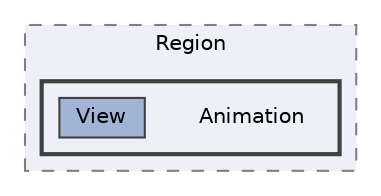 digraph "C:/Users/むずでょ/Documents/Unity Projects/RMU-1-00-00-Research/Assets/RPGMaker/Codebase/Editor/Hierarchy/Region/Animation"
{
 // LATEX_PDF_SIZE
  bgcolor="transparent";
  edge [fontname=Helvetica,fontsize=10,labelfontname=Helvetica,labelfontsize=10];
  node [fontname=Helvetica,fontsize=10,shape=box,height=0.2,width=0.4];
  compound=true
  subgraph clusterdir_6828c090363a11ca8cb150a11770bf93 {
    graph [ bgcolor="#edf0f7", pencolor="grey50", label="Region", fontname=Helvetica,fontsize=10 style="filled,dashed", URL="dir_6828c090363a11ca8cb150a11770bf93.html",tooltip=""]
  subgraph clusterdir_fad269b0c51130e7e58a5b2a84bdd797 {
    graph [ bgcolor="#edf0f7", pencolor="grey25", label="", fontname=Helvetica,fontsize=10 style="filled,bold", URL="dir_fad269b0c51130e7e58a5b2a84bdd797.html",tooltip=""]
    dir_fad269b0c51130e7e58a5b2a84bdd797 [shape=plaintext, label="Animation"];
  dir_64911e3a4ebf99a8437c35cbb4c29822 [label="View", fillcolor="#a2b4d6", color="grey25", style="filled", URL="dir_64911e3a4ebf99a8437c35cbb4c29822.html",tooltip=""];
  }
  }
}
